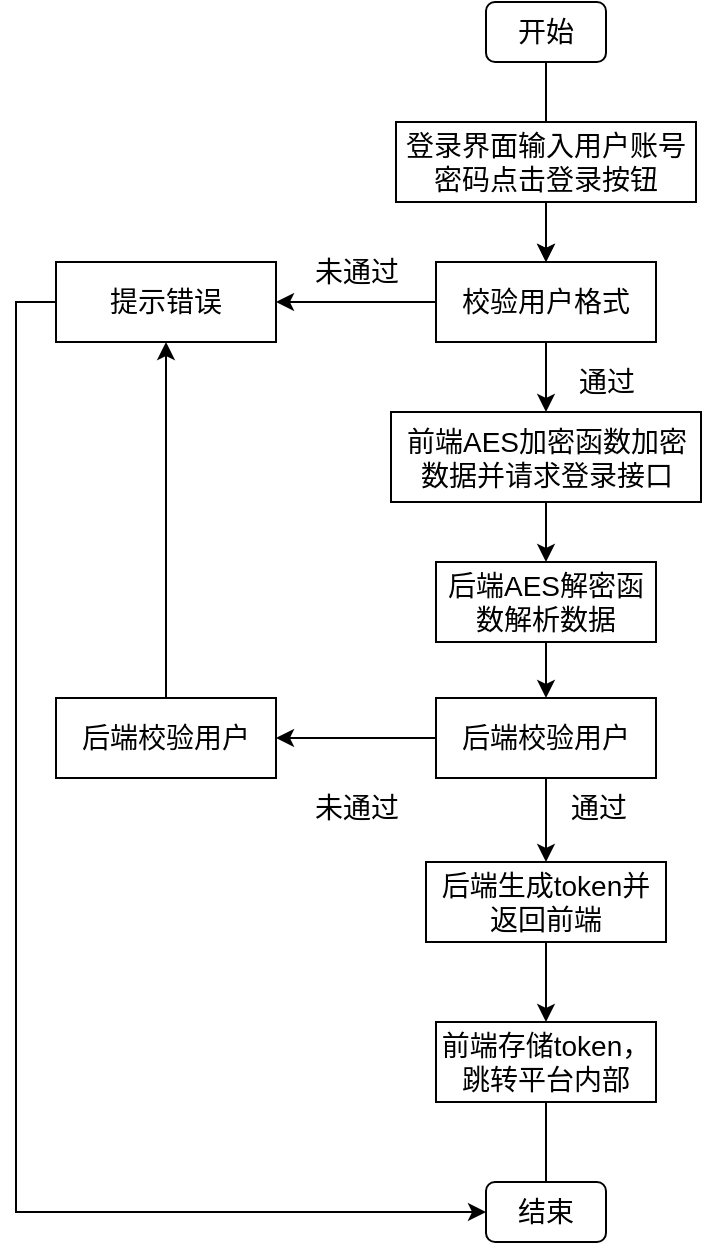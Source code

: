<mxfile version="24.0.7" type="github">
  <diagram name="第 1 页" id="zS2kIDN9kzWwSlrpy0Gv">
    <mxGraphModel dx="1621" dy="496" grid="1" gridSize="10" guides="1" tooltips="1" connect="1" arrows="1" fold="1" page="1" pageScale="1" pageWidth="827" pageHeight="1169" math="0" shadow="0">
      <root>
        <mxCell id="0" />
        <mxCell id="1" parent="0" />
        <mxCell id="F1aYnWfyG-mTrRzgXmfN-1" value="" style="edgeStyle=orthogonalEdgeStyle;rounded=0;orthogonalLoop=1;jettySize=auto;html=1;fontSize=14;" edge="1" parent="1" source="F1aYnWfyG-mTrRzgXmfN-2" target="F1aYnWfyG-mTrRzgXmfN-7">
          <mxGeometry relative="1" as="geometry" />
        </mxCell>
        <mxCell id="F1aYnWfyG-mTrRzgXmfN-2" value="开始" style="rounded=1;whiteSpace=wrap;html=1;fontSize=14;" vertex="1" parent="1">
          <mxGeometry x="65" y="380" width="60" height="30" as="geometry" />
        </mxCell>
        <mxCell id="F1aYnWfyG-mTrRzgXmfN-3" value="" style="edgeStyle=orthogonalEdgeStyle;rounded=0;orthogonalLoop=1;jettySize=auto;html=1;fontSize=14;" edge="1" parent="1" source="F1aYnWfyG-mTrRzgXmfN-4" target="F1aYnWfyG-mTrRzgXmfN-7">
          <mxGeometry relative="1" as="geometry" />
        </mxCell>
        <mxCell id="F1aYnWfyG-mTrRzgXmfN-4" value="登录界面输入用户账号密码点击登录按钮" style="rounded=0;whiteSpace=wrap;html=1;fontSize=14;" vertex="1" parent="1">
          <mxGeometry x="20" y="440" width="150" height="40" as="geometry" />
        </mxCell>
        <mxCell id="F1aYnWfyG-mTrRzgXmfN-5" value="" style="edgeStyle=orthogonalEdgeStyle;rounded=0;orthogonalLoop=1;jettySize=auto;html=1;fontSize=14;" edge="1" parent="1" source="F1aYnWfyG-mTrRzgXmfN-7" target="F1aYnWfyG-mTrRzgXmfN-9">
          <mxGeometry relative="1" as="geometry" />
        </mxCell>
        <mxCell id="F1aYnWfyG-mTrRzgXmfN-6" value="" style="edgeStyle=orthogonalEdgeStyle;rounded=0;orthogonalLoop=1;jettySize=auto;html=1;fontSize=14;" edge="1" parent="1" source="F1aYnWfyG-mTrRzgXmfN-7" target="F1aYnWfyG-mTrRzgXmfN-12">
          <mxGeometry relative="1" as="geometry" />
        </mxCell>
        <mxCell id="F1aYnWfyG-mTrRzgXmfN-7" value="校验用户格式" style="rounded=0;whiteSpace=wrap;html=1;fontSize=14;" vertex="1" parent="1">
          <mxGeometry x="40" y="510" width="110" height="40" as="geometry" />
        </mxCell>
        <mxCell id="F1aYnWfyG-mTrRzgXmfN-8" style="edgeStyle=orthogonalEdgeStyle;rounded=0;orthogonalLoop=1;jettySize=auto;html=1;exitX=0;exitY=0.5;exitDx=0;exitDy=0;entryX=0;entryY=0.5;entryDx=0;entryDy=0;fontSize=14;" edge="1" parent="1" source="F1aYnWfyG-mTrRzgXmfN-9" target="F1aYnWfyG-mTrRzgXmfN-25">
          <mxGeometry relative="1" as="geometry">
            <mxPoint x="-110" y="920" as="targetPoint" />
          </mxGeometry>
        </mxCell>
        <mxCell id="F1aYnWfyG-mTrRzgXmfN-9" value="提示错误" style="rounded=0;whiteSpace=wrap;html=1;fontSize=14;" vertex="1" parent="1">
          <mxGeometry x="-150" y="510" width="110" height="40" as="geometry" />
        </mxCell>
        <mxCell id="F1aYnWfyG-mTrRzgXmfN-10" value="未通过" style="text;html=1;align=center;verticalAlign=middle;resizable=0;points=[];autosize=1;strokeColor=none;fillColor=none;fontSize=14;" vertex="1" parent="1">
          <mxGeometry x="-35" y="500" width="70" height="30" as="geometry" />
        </mxCell>
        <mxCell id="F1aYnWfyG-mTrRzgXmfN-11" value="" style="edgeStyle=orthogonalEdgeStyle;rounded=0;orthogonalLoop=1;jettySize=auto;html=1;fontSize=14;" edge="1" parent="1" source="F1aYnWfyG-mTrRzgXmfN-12" target="F1aYnWfyG-mTrRzgXmfN-14">
          <mxGeometry relative="1" as="geometry" />
        </mxCell>
        <mxCell id="F1aYnWfyG-mTrRzgXmfN-12" value="前端AES加密函数加密数据并请求登录接口" style="rounded=0;whiteSpace=wrap;html=1;fontSize=14;" vertex="1" parent="1">
          <mxGeometry x="17.5" y="585" width="155" height="45" as="geometry" />
        </mxCell>
        <mxCell id="F1aYnWfyG-mTrRzgXmfN-13" value="" style="edgeStyle=orthogonalEdgeStyle;rounded=0;orthogonalLoop=1;jettySize=auto;html=1;fontSize=14;" edge="1" parent="1" source="F1aYnWfyG-mTrRzgXmfN-14" target="F1aYnWfyG-mTrRzgXmfN-17">
          <mxGeometry relative="1" as="geometry" />
        </mxCell>
        <mxCell id="F1aYnWfyG-mTrRzgXmfN-14" value="后端AES解密函数解析数据" style="rounded=0;whiteSpace=wrap;html=1;fontSize=14;" vertex="1" parent="1">
          <mxGeometry x="40" y="660" width="110" height="40" as="geometry" />
        </mxCell>
        <mxCell id="F1aYnWfyG-mTrRzgXmfN-15" value="" style="edgeStyle=orthogonalEdgeStyle;rounded=0;orthogonalLoop=1;jettySize=auto;html=1;fontSize=14;" edge="1" parent="1" source="F1aYnWfyG-mTrRzgXmfN-17" target="F1aYnWfyG-mTrRzgXmfN-19">
          <mxGeometry relative="1" as="geometry" />
        </mxCell>
        <mxCell id="F1aYnWfyG-mTrRzgXmfN-16" value="" style="edgeStyle=orthogonalEdgeStyle;rounded=0;orthogonalLoop=1;jettySize=auto;html=1;fontSize=14;" edge="1" parent="1" source="F1aYnWfyG-mTrRzgXmfN-17" target="F1aYnWfyG-mTrRzgXmfN-22">
          <mxGeometry relative="1" as="geometry" />
        </mxCell>
        <mxCell id="F1aYnWfyG-mTrRzgXmfN-17" value="后端校验用户" style="rounded=0;whiteSpace=wrap;html=1;fontSize=14;" vertex="1" parent="1">
          <mxGeometry x="40" y="728" width="110" height="40" as="geometry" />
        </mxCell>
        <mxCell id="F1aYnWfyG-mTrRzgXmfN-18" style="edgeStyle=orthogonalEdgeStyle;rounded=0;orthogonalLoop=1;jettySize=auto;html=1;exitX=0.5;exitY=0;exitDx=0;exitDy=0;entryX=0.5;entryY=1;entryDx=0;entryDy=0;fontSize=14;" edge="1" parent="1" source="F1aYnWfyG-mTrRzgXmfN-19" target="F1aYnWfyG-mTrRzgXmfN-9">
          <mxGeometry relative="1" as="geometry" />
        </mxCell>
        <mxCell id="F1aYnWfyG-mTrRzgXmfN-19" value="后端校验用户" style="rounded=0;whiteSpace=wrap;html=1;fontSize=14;" vertex="1" parent="1">
          <mxGeometry x="-150" y="728" width="110" height="40" as="geometry" />
        </mxCell>
        <mxCell id="F1aYnWfyG-mTrRzgXmfN-20" value="未通过" style="text;html=1;align=center;verticalAlign=middle;resizable=0;points=[];autosize=1;strokeColor=none;fillColor=none;fontSize=14;" vertex="1" parent="1">
          <mxGeometry x="-35" y="768" width="70" height="30" as="geometry" />
        </mxCell>
        <mxCell id="F1aYnWfyG-mTrRzgXmfN-21" value="" style="edgeStyle=orthogonalEdgeStyle;rounded=0;orthogonalLoop=1;jettySize=auto;html=1;fontSize=14;" edge="1" parent="1" source="F1aYnWfyG-mTrRzgXmfN-22" target="F1aYnWfyG-mTrRzgXmfN-24">
          <mxGeometry relative="1" as="geometry" />
        </mxCell>
        <mxCell id="F1aYnWfyG-mTrRzgXmfN-22" value="后端生成token并返回前端" style="rounded=0;whiteSpace=wrap;html=1;fontSize=14;" vertex="1" parent="1">
          <mxGeometry x="35" y="810" width="120" height="40" as="geometry" />
        </mxCell>
        <mxCell id="F1aYnWfyG-mTrRzgXmfN-23" value="" style="edgeStyle=orthogonalEdgeStyle;rounded=0;orthogonalLoop=1;jettySize=auto;html=1;endArrow=none;endFill=0;fontSize=14;" edge="1" parent="1" source="F1aYnWfyG-mTrRzgXmfN-24" target="F1aYnWfyG-mTrRzgXmfN-25">
          <mxGeometry relative="1" as="geometry" />
        </mxCell>
        <mxCell id="F1aYnWfyG-mTrRzgXmfN-24" value="前端存储token，跳转平台内部" style="rounded=0;whiteSpace=wrap;html=1;fontSize=14;" vertex="1" parent="1">
          <mxGeometry x="40" y="890" width="110" height="40" as="geometry" />
        </mxCell>
        <mxCell id="F1aYnWfyG-mTrRzgXmfN-25" value="结束" style="rounded=1;whiteSpace=wrap;html=1;fontSize=14;" vertex="1" parent="1">
          <mxGeometry x="65" y="970" width="60" height="30" as="geometry" />
        </mxCell>
        <mxCell id="F1aYnWfyG-mTrRzgXmfN-26" value="通过" style="text;html=1;align=center;verticalAlign=middle;resizable=0;points=[];autosize=1;strokeColor=none;fillColor=none;fontSize=14;" vertex="1" parent="1">
          <mxGeometry x="100" y="555" width="50" height="30" as="geometry" />
        </mxCell>
        <mxCell id="F1aYnWfyG-mTrRzgXmfN-27" value="通过" style="text;html=1;align=center;verticalAlign=middle;resizable=0;points=[];autosize=1;strokeColor=none;fillColor=none;fontSize=14;" vertex="1" parent="1">
          <mxGeometry x="96" y="768" width="50" height="30" as="geometry" />
        </mxCell>
      </root>
    </mxGraphModel>
  </diagram>
</mxfile>
